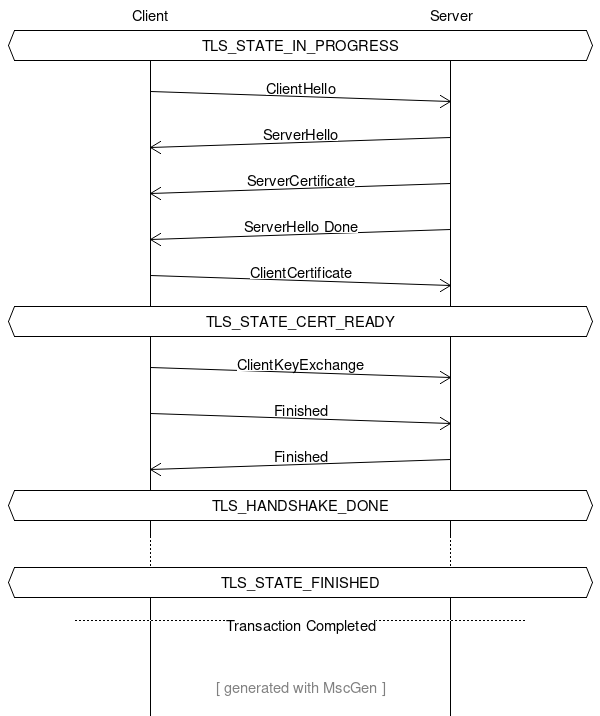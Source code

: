 # MSC Sequence Diagram Example: TLS Handshake Transaction

msc {
    # Chart Options
    arcgradient = "10";

    # Entities
    a [ label = "Client" ], b [ label = "Server" ];

    # Message Flow
    # TLS_STATE_IN_PROGRESS = 0,
    a abox b [ label = "TLS_STATE_IN_PROGRESS" ];
    a =>> b [ label = "ClientHello" ];
    b =>> a [ label = "ServerHello" ];
    b =>> a [ label = "ServerCertificate" ];
    b =>> a [ label = "ServerHello Done" ];

    a =>> b [ label = "ClientCertificate" ];
    # TLS_STATE_CERT_READY = 1,
    a abox b [ label = "TLS_STATE_CERT_READY" ];
    a =>> b [ label = "ClientKeyExchange" ];

    a =>> b [ label = "Finished" ];
    b =>> a [ label = "Finished" ];
    # TLS_HANDSHAKE_DONE = 2,
    a abox b [ label = "TLS_HANDSHAKE_DONE" ];
    ...;
    # TLS_STATE_FINISHED = 3
    a abox b [ label = "TLS_STATE_FINISHED" ];
    --- [ label = "Transaction Completed" ];

    |||;
    ||| [label="[ generated with MscGen ]", textcolor="gray"];
}
